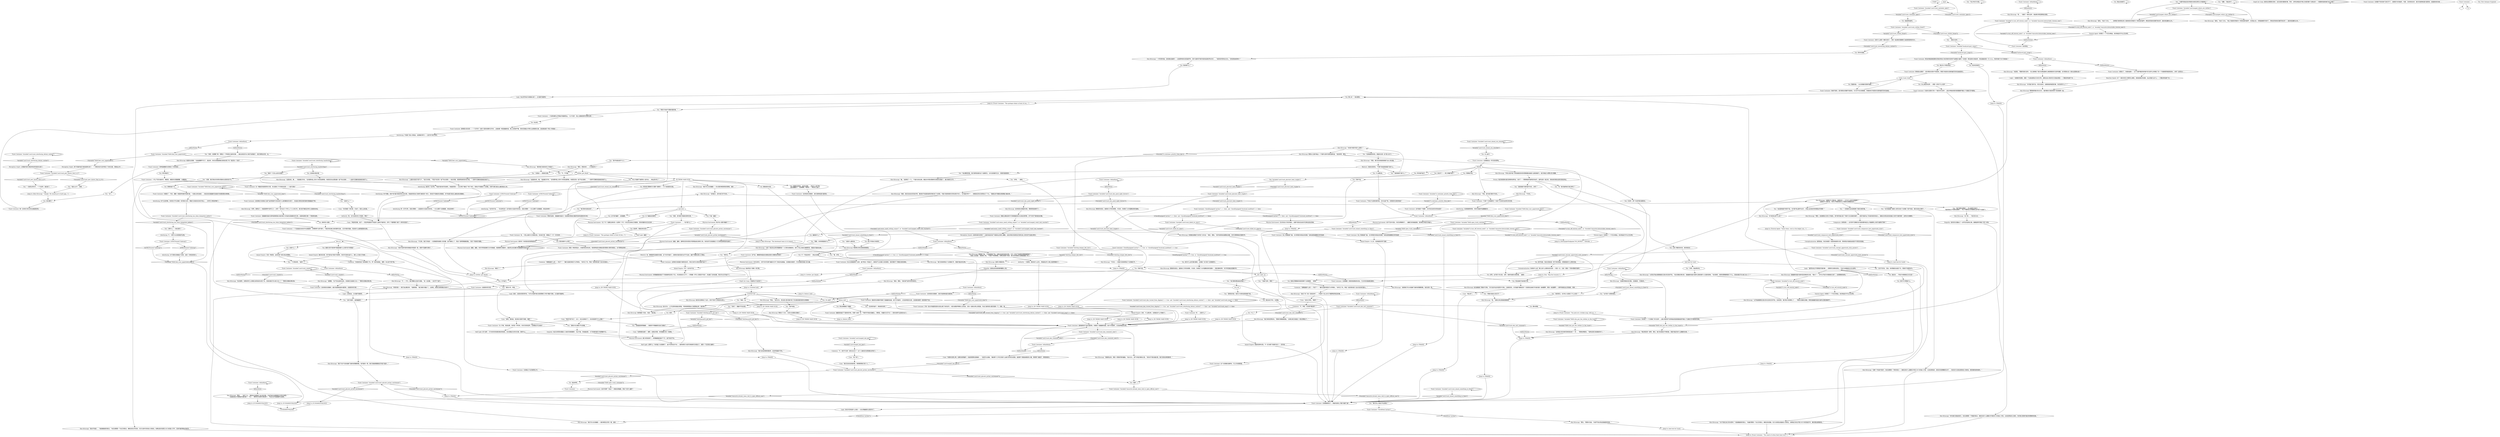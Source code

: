 # YARD / TRASH
# You can click on the trash container. This lets you see the padlock has a Whirling-in-Rags logo on it -> go to Garte -> ask for key -> open container - > get your paperwork
# ==================================================
digraph G {
	  0 [label="START"];
	  1 [label="input"];
	  2 [label="Trash Container: 垃圾箱被锁住了。滑盖的挂锁上写着“褴褛飞旋”。"];
	  3 [label="TRASH"];
	  4 [label="Trash Container: IsKimHere()"];
	  5 [label="IsKimHere()", shape=diamond];
	  6 [label="!(IsKimHere())", shape=diamond];
	  7 [label="Trash Container: "];
	  8 [label="Trash Container: 这个垃圾箱在挑衅你。它认为你很软弱。"];
	  9 [label="Cuno: “看出来了。”"];
	  10 [label="Kim Kitsuragi: 他望向垃圾箱：“这条裤腰带不见了。就这样。你在垃圾箱里看见其他东西了吗？我还有一个袋子……”"];
	  11 [label="Cuno: “坤诺听到咯，条子——而且坤诺根本不知道什么破布不破布的，好吗？不要再像个婊子一样叽叽歪歪了。”"];
	  12 [label="Jump to: [Tutorial Agent: \"Some items, such as the ledger you...\"]"];
	  13 [label="You: “吾之所言乃天意。”"];
	  14 [label="Kim Kitsuragi: “*汝*可查过自己的东西吗？”他指着破损的笔记。“你最好整理一下自己的笔记，确保没有遗漏。官方记录里会涵盖线人的姓名。如果他们的名字落入RCM的死敌手中，屠杀便会紧随其后。”"];
	  15 [label="Kim Kitsuragi: “好吧，我明白了。你就是那种*纯爷们儿*，对吧？”他为这几个字打上了小小的引号，表示他不确定这爷们儿到底有多纯。"];
	  16 [label="Jump to: [IN THERE MAIN HUB]"];
	  17 [label="Kim Kitsuragi: 他费力地看向你。"];
	  18 [label="Trash Container: *只是*个垃圾箱而已？天底下可没有仅此而已的东西。"];
	  19 [label="rvd_rvd"];
	  20 [label="Kim Kitsuragi: “没有能力。因为他们并不存在。”"];
	  21 [label="Physical Instrument: 刚才有人提到*撬棍*了？！"];
	  22 [label="Physical Instrument: 撬棍，撬棍，你的手掌渴望着它冰冷的触感。渴望着再次握紧它，就如同之前无数次的接触那样亲密无间……"];
	  23 [label="lets_open_up"];
	  24 [label="Trash Container: 当你爬进垃圾箱时，腐烂的食物味道扑面而来。这就是你的归宿……"];
	  25 [label="Kim Kitsuragi: 湿漉漉的纸盒与破布回应着他的注视。“哦对了——你可以开始为本案做些记录了。这是警察的职责。”"];
	  26 [label="You: 我可不打算做什么。"];
	  27 [label="Logic: 正是如此。正式展开调查吧。"];
	  28 [label="Jump to: [NewspaperEndgame(\"NO_MONEY\", \"DISGRA ...]"];
	  29 [label="Jump to: [IN THERE MAIN HUB]"];
	  30 [label="Jump to: [Trash Container: \"You pick out a broken mug, with an...\"]"];
	  31 [label="Trash Container: 令人不爽。有损自尊。你听到一声铃响，并非沉闷的回声。垃圾箱似乎已经满了……"];
	  32 [label="You: 沉默不语。"];
	  33 [label="Trash Container: 这把锁已经屈服于娴熟的技艺。现在已经可以轻松地掀开盖子了……"];
	  34 [label="Trash Container: 那边的难道是配置有厄勒克特拉f2真空管的科登电气前置放大器吗？还真是！那玩意的价格高昂，轻松就能卖到一万二以上。除非你是个Hi-Fi发烧友？"];
	  35 [label="Trash Container: IsKimHere()"];
	  36 [label="IsKimHere()", shape=diamond];
	  37 [label="!(IsKimHere())", shape=diamond];
	  38 [label="Jump to: [IN THERE MAIN HUB]"];
	  39 [label="Trash Container: 一片蓝色塑料从苹果皮中脱颖而出。十分*闪亮*，看上去像是某样东西的边角……"];
	  40 [label="Cunoesse: “他瞎逼逼什么呢——*孩子*？！”栅栏后面的熊孩子大声喊叫。”你听见了吗，坤诺？他觉得你是个没长毛的鸡巴婴儿。”"];
	  41 [label="Trash Container: 湿漉漉的纸盒与某种食物残渣以毫无吸引力的姿态迎接着你的归来。这股味道昭示着一个错误的选择。"];
	  42 [label="Rhetoric: 哇，事情居然没按剧本发展，这下你可吃瘪了。如果你的遣词造句水平不达标，最好不要尝试和人打嘴仗。"];
	  43 [label="You: “是的，我*感觉*里面有某种东西。”"];
	  44 [label="You: 牛逼！撬棍！"];
	  45 [label="You: 撬棍是什么？"];
	  46 [label="Physical Instrument: 动手*仍未*成功。你还没掌握窍门……撬棍已经准备就绪，但你缺乏驾驭它的能力。"];
	  47 [label="Trash Container: IsKimHere()"];
	  48 [label="IsKimHere()", shape=diamond];
	  49 [label="!(IsKimHere())", shape=diamond];
	  50 [label="You: 我该做什么？"];
	  51 [label="Trash Container: Variable[\"yard.trash_interfacing_deluxe_content\"]"];
	  52 [label="Variable[\"yard.trash_interfacing_deluxe_content\"]", shape=diamond];
	  53 [label="!(Variable[\"yard.trash_interfacing_deluxe_content\"])", shape=diamond];
	  54 [label="Trash Container: Variable[\"yard.trash_kim_turned_from_digging\"] == true  and  Variable[\"yard.trash_interfacing_deluxe_content\"]  == false  and  Variable[\"yard.trash_mug\"] == false"];
	  55 [label="Variable[\"yard.trash_kim_turned_from_digging\"] == true  and  Variable[\"yard.trash_interfacing_deluxe_content\"]  == false  and  Variable[\"yard.trash_mug\"] == false", shape=diamond];
	  56 [label="!(Variable[\"yard.trash_kim_turned_from_digging\"] == true  and  Variable[\"yard.trash_interfacing_deluxe_content\"]  == false  and  Variable[\"yard.trash_mug\"] == false)", shape=diamond];
	  57 [label="Trash Container: IsKimHere()"];
	  58 [label="IsKimHere()", shape=diamond];
	  59 [label="!(IsKimHere())", shape=diamond];
	  60 [label="Kim Kitsuragi: “奇怪的是——我们没必要这样。”他微笑着，“我们拿到*钥匙*了，记得吧。经理已经把钥匙交给你了。”"];
	  61 [label="Trash Container: 食物腐败的气息扑面而来。你看到了湿漉漉的纸盒，脏兮兮的破布，以及各种厨余垃圾。"];
	  62 [label="IN THERE MAIN HUB"];
	  63 [label="You: “那孩子说他不清楚衣服的事。”"];
	  64 [label="Trash Container: 面前的垃圾箱中堆满了湿漉漉的纸盒，脏兮兮的破布，以及各种厨余垃圾，这些散发着同一股恶臭的气息。"];
	  65 [label="You: 不！不是这样的！（爬出垃圾箱。）"];
	  66 [label="Jump to: [TRASH]"];
	  67 [label="Jump to: [TRASH]"];
	  68 [label="Logic: 是的，这是你的职责所在。为手头的案件做记录是警察工作的*基础*流程。正式展开调查吧。"];
	  69 [label="You: “那我们就该立刻打开！”"];
	  70 [label="Logic: 他也许还知道什么消息——这比用撬棍的主意好多了。"];
	  71 [label="Trash Container: Variable[\"yard.trash_inland_something_in_there\"]"];
	  72 [label="Variable[\"yard.trash_inland_something_in_there\"]", shape=diamond];
	  73 [label="!(Variable[\"yard.trash_inland_something_in_there\"])", shape=diamond];
	  74 [label="Empathy: 他正在享受你遭遇小小挫折的难堪模样，乐此不疲。你恼羞成怒，大汗淋漓的面孔令他陶醉不已。"];
	  75 [label="Cuno: “你根本没用心啊。如果你真想撬开，你就得把那玩意捅进……”他伸手比划着。“捅进那个订书钉还是什么破烂形状的东西里。就是那个里面挂着锁的小圈。再转那个破棍子，那里是弱点。”"];
	  76 [label="Kim Kitsuragi: “我们来得还算及时。”警督仔细看着里面。“这堆垃圾已经超过一周没清理过了。”"];
	  77 [label="Trash Container: Variable[\"TASK.who_put_the_clothes_in_the_trash\"]"];
	  78 [label="Variable[\"TASK.who_put_the_clothes_in_the_trash\"]", shape=diamond];
	  79 [label="!(Variable[\"TASK.who_put_the_clothes_in_the_trash\"])", shape=diamond];
	  80 [label="You: 是古董吗？"];
	  81 [label="Kim Kitsuragi: “很好。我们应该去问问加尔特，看他知不知道是谁把衣物扔进了垃圾里。可能只是旅馆里负责清洁院子的人，也可能是*那个*……他朝身后的红发男孩点了下头。“我建议你不要尝试和那股力量对峙。”"];
	  82 [label="Jump to: [Trash Container: \"The smell of rotten food rises to g...\"]"];
	  83 [label="end hub for trash"];
	  84 [label="Trash Container: 当你爬进垃圾箱时，腐烂的食物味道扑面而来。"];
	  85 [label="You: “我特别失望。我还以为真有遥视者部门呢。”"];
	  86 [label="You: “哦，好吧。”"];
	  87 [label="You: “似乎是个合理的推测。”"];
	  88 [label="Inland Empire: 里面有某种东西。不一定与眼下的案件有关——但毕竟……"];
	  89 [label="Trash Container: Variable[\"TASK.open_trash_container\"]"];
	  90 [label="Variable[\"TASK.open_trash_container\"]", shape=diamond];
	  91 [label="!(Variable[\"TASK.open_trash_container\"])", shape=diamond];
	  92 [label="You: “但我就是想用撬棍……我感觉不用撬棍的话自己就输了。”"];
	  93 [label="You: “操你大爷，坤诺。”"];
	  94 [label="Jump to: [IN THERE MAIN HUB]"];
	  95 [label="Kim Kitsuragi: 警督点了点头，又回头去调查垃圾箱了。"];
	  96 [label="Kim Kitsuragi: “我也不知道……”他指着破损的笔记。“你应该整理一下自己的笔记。确保没有文件丢失。官方记录中含有线人的姓名。如果这些内容落入RCM的敌人手中，还真可能导致血流成河。”"];
	  97 [label="Cunoesse: “他瞎逼逼什么呢——*孩子*？！”栅栏后面的熊孩子大声喊叫。”你听见了吗，坤诺？他觉得你是个没长毛的婴儿。”"];
	  98 [label="Trash Container: Variable[\"yard.trash_cometh\"]"];
	  99 [label="Variable[\"yard.trash_cometh\"]", shape=diamond];
	  100 [label="!(Variable[\"yard.trash_cometh\"])", shape=diamond];
	  101 [label="Jump to: [IN THERE MAIN HUB]"];
	  102 [label="Trash Container: ……*这*是什么？"];
	  103 [label="Kim Kitsuragi: “你说的*感觉*是什么意思？”"];
	  104 [label="Kim Kitsuragi: “所有分局中每个具有超感官知觉的警探都会被调入遥视者部门。他们的能力对警队至关重要。”"];
	  105 [label="You: “我们怎么才能打开这把锁？”"];
	  106 [label="Trash Container: Variable[\"TASK.find_your_paperwork_done\"]"];
	  107 [label="Variable[\"TASK.find_your_paperwork_done\"]", shape=diamond];
	  108 [label="!(Variable[\"TASK.find_your_paperwork_done\"])", shape=diamond];
	  109 [label="You: 继续深入挖掘……"];
	  110 [label="Kim Kitsuragi: “警官，”警督补充道，“你得严肃对待这些敏感的信息。”"];
	  111 [label="Kim Kitsuragi: “我们可以试试撬棍——你从我的車里拿到的那根。或者……”"];
	  112 [label="You: 挑起那些破布。"];
	  113 [label="Trash Container: 垃圾箱立于这场春雪之中。"];
	  114 [label="You: “该死，这提醒了我：得暗示一下坤诺有关破布的事……被这该死的FALN裤子给耽搁了。我们得再去问问，金。”"];
	  115 [label="Trash Container: Variable[\"yard.trash_interfacing_handwriting\"]"];
	  116 [label="Variable[\"yard.trash_interfacing_handwriting\"]", shape=diamond];
	  117 [label="!(Variable[\"yard.trash_interfacing_handwriting\"])", shape=diamond];
	  118 [label="You: 拽出这条裤子。"];
	  119 [label="Trash Container: 随着沾满粘液的牛仔裤裤腿逐渐与垃圾划清界限，空气中的尸臭味愈加浓重。"];
	  120 [label="Kim Kitsuragi: 他的目光聚焦在了远方。却并不是什么特别的东西上。"];
	  121 [label="You: “明早见。”"];
	  122 [label="You: 又到了睡觉的时间。真的爬进去……"];
	  123 [label="Kim Kitsuragi: “不能，因为他们根本不存在。”"];
	  124 [label="You: 我为什么会盯着你看呢，垃圾箱？你只是个垃圾箱而已。"];
	  125 [label="Physical Instrument: 你把撬棍插进盖子下的裂缝然后用力下压。并没有耗多大力气——伴随着一声令人欣慰的*咔哒*，你战胜了这块金属。现在可以打开盖子了。"];
	  126 [label="Trash Container: Variable[\"yard.trash_inland_you_shouldnt\"]"];
	  127 [label="Variable[\"yard.trash_inland_you_shouldnt\"]", shape=diamond];
	  128 [label="!(Variable[\"yard.trash_inland_you_shouldnt\"])", shape=diamond];
	  129 [label="You: 合上盖子。"];
	  130 [label="Trash Container: IsTHCPresent(\"hobocop\")"];
	  131 [label="IsTHCPresent(\"hobocop\")", shape=diamond];
	  132 [label="!(IsTHCPresent(\"hobocop\"))", shape=diamond];
	  133 [label="dive_in"];
	  134 [label="You: 箭扣炮是什么东西？"];
	  135 [label="You: 哪儿有？！我没看到。"];
	  136 [label="You: （拿起马克杯。）"];
	  137 [label="Trash Container: 在一堆破旧的厨房用毛巾里，你注意到了不寻常的东西——一条牛仔裤？"];
	  138 [label="You: 将衬衫装袋。"];
	  139 [label="Perception (Sight): 剩下的破布就只是些厨房垃圾了，一个黄色的旧马克杯吸引了你的注意。但除此之外……"];
	  140 [label="Kim Kitsuragi: “警官，那是你的……工作报告吗？”"];
	  141 [label="Kim Kitsuragi: “这是你的，瞧……”他指着文件夹。“这块塑料板上有RCM的街道网络。你甚至还在这里贴着一张尸检记录表……”一张惨不忍睹的纸条粘在板子上。"];
	  142 [label="Interfacing: 真的吗？也许吧。*可能*是你亲手扔掉的。你能感觉到——自己把它*塞进了*某个地方。但绝对不是塞进了垃圾箱。你想不通它是怎么被扔到这儿的。"];
	  143 [label="Kim Kitsuragi: “如果你不介意的话，我想问问——它为什么会在垃圾箱里？”\n“如果你不介意的话，你的工作报告是怎么沦落到垃圾箱里去的？”"];
	  144 [label="You: “我不知道。”"];
	  145 [label="Authority: 一切顺利。要说有什么变化，那就是这件小事让他更尊重你了。"];
	  146 [label="Kim Kitsuragi: 警督从口袋中掏出一个写着*证物*的黑色塑料袋。“放进来吧，警官。”"];
	  147 [label="You: “直觉而已。也许有人往里扔了什么东西？”"];
	  148 [label="You: “他们拥有哪些超自然能力？”"];
	  149 [label="You: “没有*或者*。就用撬棍吧！”"];
	  150 [label="Jump to: [FUNDAMENTALEXIT]"];
	  151 [label="Jump to: [FUNDAMENTALEXIT]"];
	  152 [label="Physical Instrument: 去找*经理*？别扯了！直接去拿撬棍，把这个宝贝儿撬开！"];
	  153 [label="Trash Container: 锁上写着褴褛飞旋。也许那里的老板会有钥匙？谁知道里面藏着怎样的秘密……"];
	  154 [label="Physical Instrument: 暴力时刻结束了。你把撬棍插进盖子下方，盖子纹丝不动。"];
	  155 [label="Jump to: [failure_hub]"];
	  156 [label="Trash Container: Variable[\"yard.hanged_one_gun\"]"];
	  157 [label="Variable[\"yard.hanged_one_gun\"]", shape=diamond];
	  158 [label="!(Variable[\"yard.hanged_one_gun\"])", shape=diamond];
	  159 [label="Cunoesse: “你他妈的成了他的跟班了吗，坤？别听他胡扯，猪猡，你之前干得不错。”"];
	  160 [label="You: 打开盖子。"];
	  161 [label="clothes_got_finale"];
	  162 [label="You: “我不知道这是*什么*。”"];
	  163 [label="You: “*初期*是指这些衣物是在他死后两天之内脱掉的？”"];
	  164 [label="Jump to: [You: \"Bag the trousers.\"]"];
	  165 [label="You: 我真正需要做的是回到那个垃圾箱里。（拒绝）"];
	  166 [label="Trash Container: 明智的选择。湿漉漉的纸盒与一些食物的残渣正搔首弄姿地迎接你的归来。"];
	  167 [label="Kim Kitsuragi: “明白。”他点点头，把注意力再次集中到了仍在散发着恶臭的垃圾箱里。"];
	  168 [label="You: “抱歉，只能这样了。”"];
	  169 [label="Kim Kitsuragi: 他点点头，心不在焉地准备去拿烟。可是他刚把烟从口袋里掏出来，就后悔了。"];
	  170 [label="Trash Container: IsKimHere()"];
	  171 [label="IsKimHere()", shape=diamond];
	  172 [label="!(IsKimHere())", shape=diamond];
	  173 [label="Kim Kitsuragi: 警督微笑着对你点点头，就好像你只是突然停下来系鞋带一般。"];
	  174 [label="Trash Container: Variable[\"tc.turn_off_tutorial_node\"]  or  Variable[\"character.interactable_tutorial_seen\"]"];
	  175 [label="Variable[\"tc.turn_off_tutorial_node\"]  or  Variable[\"character.interactable_tutorial_seen\"]", shape=diamond];
	  176 [label="!(Variable[\"tc.turn_off_tutorial_node\"]  or  Variable[\"character.interactable_tutorial_seen\"])", shape=diamond];
	  177 [label="You: 我应该打开你，垃圾箱。"];
	  178 [label="Kim Kitsuragi: “不存在——但我们还是得把这个垃圾箱打开。”"];
	  179 [label="Trash Container: 尸体位于这里的顺风侧。也许比起尸臭，你更喜欢垃圾的味道？"];
	  180 [label="Jump to: [Kim Kitsuragi: \"The lieutenant leans in to inspect...\"]"];
	  181 [label="prycrow"];
	  182 [label="You: 马克杯，那个马克杯我也要拿走。"];
	  183 [label="You: [离开。]"];
	  184 [label="Jump to: [TRASH]"];
	  185 [label="Trash Container: 你做不到的，因为那些东西都不是真的。它们并不在垃圾箱里。你看到的只有厨余垃圾和皱巴巴的包装纸。"];
	  186 [label="Jump to: [Trash Container: \"The garbage stinks in front of you,...\"]"];
	  187 [label="Trash Container: 别气馁，瞧瞧那串盘绕在香蕉皮里的大颗群岛珍珠吧！"];
	  188 [label="Esprit de Corps: 基苏拉吉警督在场时，这应该是你要做的事。同时，没带证物袋这件事让你感觉像个白痴似的——你要拿死者的裤子怎么办呢？"];
	  189 [label="Jump to: [IN THERE MAIN HUB]"];
	  190 [label="You: 什么？"];
	  191 [label="Jump to: [clothes_got_finale]"];
	  192 [label="Kim Kitsuragi: “从开始做案情记录对你也没有任何坏处。话说回来，我们刚才说到哪儿了……”警督注视着垃圾箱，那里湿漉漉的纸盒与破布正散发着臭气。"];
	  193 [label="Jump to: [IN THERE MAIN HUB]"];
	  194 [label="Trash Container: Variable[\"TASK.find_your_paperwork_done\"]"];
	  195 [label="Variable[\"TASK.find_your_paperwork_done\"]", shape=diamond];
	  196 [label="!(Variable[\"TASK.find_your_paperwork_done\"])", shape=diamond];
	  197 [label="Kim Kitsuragi: 当你爬进垃圾箱的时候，警督把视线移开了。"];
	  198 [label="Kim Kitsuragi: 黑暗将你吞没，腐臭味几乎将你熏晕。片刻间，你闻到了从外面飘进来的烟味——随后烟味消失，你只听到离去的脚步声。"];
	  199 [label="Trash Container: Variable[\"tc.container_priority_from_kim\"]"];
	  200 [label="Variable[\"tc.container_priority_from_kim\"]", shape=diamond];
	  201 [label="!(Variable[\"tc.container_priority_from_kim\"])", shape=diamond];
	  202 [label="You: “当我什么都没说。”"];
	  203 [label="Trash Container: Variable[\"yard.trash_failed_wc_once\"]"];
	  204 [label="Variable[\"yard.trash_failed_wc_once\"]", shape=diamond];
	  205 [label="!(Variable[\"yard.trash_failed_wc_once\"])", shape=diamond];
	  206 [label="Trash Container: Variable[\"character.already_been_told_to_open_official_case\"]"];
	  207 [label="Variable[\"character.already_been_told_to_open_official_case\"]", shape=diamond];
	  208 [label="!(Variable[\"character.already_been_told_to_open_official_case\"])", shape=diamond];
	  209 [label="Kim Kitsuragi: “有意思。”警督盯着马克杯。“这让我想起了我们在黄鼠狼的公寓里看到的马克杯收藏。也许那家伙也一直在这里倒垃圾？”"];
	  210 [label="Reaction Speed: 对了！就在你闯入的那间公寓里。真是条微妙的线索。这必定能引出什么——只要这样追查下去……"];
	  211 [label="You: 踢垃圾箱。"];
	  212 [label="Kim Kitsuragi: “金属的质量没有问题。在我看来，它很结实。”"];
	  213 [label="You: 放弃。"];
	  214 [label="Kim Kitsuragi: “这样就从待办事项清单里划掉了一项……”警督如释重负。“我想这里已经调查完毕了。”"];
	  215 [label="Interfacing: 耶！打开它吧，流浪汉警察——这就是你大显身手的时机。一头扎进那个垃圾箱里，多找点料吧！"];
	  216 [label="You: 多么残忍的玩笑……那里一定有*什么东西*……"];
	  217 [label="You: 我就知道。（从垃圾箱的深渊中抽身。）"];
	  218 [label="You: 拉出来。"];
	  219 [label="You: “不。不可能。”"];
	  220 [label="Interfacing: 你不清楚。但你*有可能*曾经持有过这东西。你能感觉到自己曾把它塞到某个地方。但肯定不是塞进垃圾箱里。你不知道它是怎么被扔进垃圾箱的。"];
	  221 [label="Kim Kitsuragi: “好在我们还能找到它。你应该整理一下残留的笔记，确保没有什么重要文件落到RCM的敌人手里。比如犯罪组织之类的。你的笔记里很可能含有警察的机密。”"];
	  222 [label="Kim Kitsuragi: “是的。”他点了点头。“我认为脱掉衣物是为了拿到他穿的盔甲，在得逞之后，衣物就被随手丢弃了。那些拾荒者肯定要尽快动手——就在死后数天之内。”"];
	  223 [label="Jump to: [end hub for trash]"];
	  224 [label="You: “这可不好说，兄弟。你好像是在给我下令。而我可不接受命令。”"];
	  225 [label="Trash Container: 这些果皮与肉类加工副产品的残渣中已经没有什么值得翻找的东西了。在纸盒与那些发臭的破布里碰碰运气吧。"];
	  226 [label="Jump to: [IN THERE MAIN HUB]"];
	  227 [label="Trash Container: 这就是你的归宿……"];
	  228 [label="Inland Empire: 小心点。这些秘密非常*沉痛*。"];
	  229 [label="You: 绝口不提自己的直觉。"];
	  230 [label="Kim Kitsuragi: 警督靠过来近距离观察着锁。"];
	  231 [label="Kim Kitsuragi: “警官……”他开了口。“既然你已经取回了自己的手册，不妨开始为本案做些正式的记录吧。”\n“你曾经说过不想再提手册的事了，不过……既然你已经把它拿回来了，不妨正式开始做案件记录吧。”"];
	  232 [label="Logic: 你必须开始为本案做记录了。正式展开调查吧。"];
	  233 [label="You: 习惯什么——淘垃圾吗？"];
	  234 [label="Trash Container: Variable[\"yard.trash_physint_prybar_excitement\"]"];
	  235 [label="Variable[\"yard.trash_physint_prybar_excitement\"]", shape=diamond];
	  236 [label="!(Variable[\"yard.trash_physint_prybar_excitement\"])", shape=diamond];
	  237 [label="You: 这是什么？"];
	  238 [label="Kim Kitsuragi: “也可能只是巧合。但无论如何，这都是值得留意的事。你还发现什么了？”"];
	  239 [label="Trash Container: Variable[\"yard.trash_physint_prybar_excitement\"]"];
	  240 [label="Variable[\"yard.trash_physint_prybar_excitement\"]", shape=diamond];
	  241 [label="!(Variable[\"yard.trash_physint_prybar_excitement\"])", shape=diamond];
	  242 [label="Jump to: [TRASH]"];
	  243 [label="Trash Container: 哇，一把止战者50口径箭扣炮，包在纸巾里，却露出了一半！闪闪发亮……"];
	  244 [label="Trash Container: 那是一种体积庞大，价格昂贵的来复枪。但和那堆混在香蕉皮里的整串大颗珍珠相比，也不算特别昂贵……"];
	  245 [label="You: 我决定卖掉它。"];
	  246 [label="Perception (Smell): 这是死者的衣物吗？上面的味道没有尸体散发出的那么糟糕。这些衣物在死者死后仍穿在身上的时间不会超过两天。"];
	  247 [label="You: 伸手拿袋子。"];
	  248 [label="You: “没了。”"];
	  249 [label="You: “你认为褴褛飞旋里有人或许会……牵扯其中吗？”"];
	  250 [label="Interfacing: 不是某个路人的笔迹。这密集的草书——正是*你*亲手写的。"];
	  251 [label="Trash Container: Variable[\"TASK.find_your_paperwork\"]"];
	  252 [label="Variable[\"TASK.find_your_paperwork\"]", shape=diamond];
	  253 [label="!(Variable[\"TASK.find_your_paperwork\"])", shape=diamond];
	  254 [label="You: “这是什么？”"];
	  255 [label="Kim Kitsuragi: “你*胡言乱语*什么呢？”"];
	  256 [label="Kim Kitsuragi: “是的。”他点了点头。“……如果我们继续假设有人脱掉他的衣物是为了拿到他的盔甲。那些拾荒者肯定要尽快动手，就在死后数天之内。”"];
	  257 [label="Trash Container: Variable[\"yard.hanged_where_are_clothes\"]"];
	  258 [label="Variable[\"yard.hanged_where_are_clothes\"]", shape=diamond];
	  259 [label="!(Variable[\"yard.hanged_where_are_clothes\"])", shape=diamond];
	  260 [label="Composure: 说得容易——这坨惨不忍睹的复印纸和塑料板怎么可能跟得上你的*迪斯科节奏*？"];
	  261 [label="You: 好吧，似乎是个好主意。当然，我得先搞定垃圾的事。（接受）"];
	  262 [label="You: “好吧，我会照办的。”"];
	  263 [label="Jump to: [IN THERE MAIN HUB]"];
	  264 [label="Trash Container: Variable[\"tc.turn_off_tutorial_node\"]"];
	  265 [label="Variable[\"tc.turn_off_tutorial_node\"]", shape=diamond];
	  266 [label="!(Variable[\"tc.turn_off_tutorial_node\"])", shape=diamond];
	  267 [label="Jump to: [TRASH]"];
	  268 [label="Kim Kitsuragi: “哦。”他停顿了一下。“*可能*会有证物。暴徒也许把处理掉的东西扔在里面了。我们得把它打开。”"];
	  269 [label="Kim Kitsuragi: “垃圾？旅店扔出来的残羹剩饭？人们把垃圾箱锁住，是为了防止流浪汉蜂拥而至。里面也可能有证物。”"];
	  270 [label="Trash Container: Variable[\"yard.trash_interfacing_has_done_dumpsters_before\"]"];
	  271 [label="Variable[\"yard.trash_interfacing_has_done_dumpsters_before\"]", shape=diamond];
	  272 [label="!(Variable[\"yard.trash_interfacing_has_done_dumpsters_before\"])", shape=diamond];
	  273 [label="Interfacing: 你干过这种事。你的肘关节记录着一系列相关动作，整套方法铭刻在你的手指上……你早已习惯这种事了。"];
	  274 [label="Trash Container: CheckItem(\"prybar\")"];
	  275 [label="CheckItem(\"prybar\")", shape=diamond];
	  276 [label="!(CheckItem(\"prybar\"))", shape=diamond];
	  277 [label="Trash Container: IsKimHere()"];
	  278 [label="IsKimHere()", shape=diamond];
	  279 [label="!(IsKimHere())", shape=diamond];
	  280 [label="You: “下次再说吧。”[离开。]"];
	  281 [label="Trash Container: IsTHCPresent(\"hobocop\")"];
	  282 [label="IsTHCPresent(\"hobocop\")", shape=diamond];
	  283 [label="!(IsTHCPresent(\"hobocop\"))", shape=diamond];
	  284 [label="Trash Container: 只有一些冰冷粘腻的厨余垃圾沾满了你的双手。大部分都是苹果和土豆的皮，还有一些难以辨认的残渣，外加几根鸡骨头偶尔客串一下。但是，嘿……"];
	  285 [label="You: 我对Hi-Fi特别发烧！"];
	  286 [label="Trash Container: 引起你注意的只有一个破烂的马克杯，上面以种族歧视的调调画着*黄皮人*在番红花中嬉戏。"];
	  287 [label="You: “就这么多了，我想。”"];
	  288 [label="Trash Container: 某种更大的东西——一个文件夹！这是个蓝色的塑料文件夹，上面挂着一堆湿漉漉的纸。看上去受损严重，但你还是能从中辨认出表格和记录。这些源自某个*男人*的笔迹……"];
	  289 [label="You: “一定是因为这玩意阻碍了我的办案风格。”"];
	  290 [label="Trash Container: Variable[\"yard.trash_concept_apperwork_style_answer\"]"];
	  291 [label="Variable[\"yard.trash_concept_apperwork_style_answer\"]", shape=diamond];
	  292 [label="!(Variable[\"yard.trash_concept_apperwork_style_answer\"])", shape=diamond];
	  293 [label="Empathy: 他的目光流露出了一丝罕见的哀悼之情。接着就伸手拿起了那个东西。"];
	  294 [label="Trash Container: 你从垃圾箱里爬了出来，盖子哐当一声盖住了。新鲜空气立刻袭入你的肺里，但却清除不了那股垃圾的臭味。"];
	  295 [label="Jump to: [TRASH]"];
	  296 [label="Drama: 他还真是擅长面无表情地讲笑话。记好了——警督精通冷面笑匠的技艺。虽然总是一脸正经，但他说的某些话其实是玩笑话。"];
	  297 [label="Jump to: [TRASH]"];
	  298 [label="You: “遥视者部门根本就不存在，对吧？”"];
	  299 [label="Physical Instrument: *忘了*它？就像忘掉你的一生那样？不行！你无法忘掉自己的躯体，而你的躯体也无法忘掉……"];
	  300 [label="Half Light: 撬棍！"];
	  301 [label="Trash Container: 垃圾箱*不知何故*已经打开了。这都是为你准备的，哈里。当你爬进去时，腐烂的食物味道扑面而来。这就是你的归宿……"];
	  302 [label="Interfacing: 不，习惯于从垃圾里搜寻证物。"];
	  303 [label="Trash Container: CheckEquipped(\"prybar\") == true  or  CheckEquipped(\"kvalsund_multitool\") == true"];
	  304 [label="CheckEquipped(\"prybar\") == true  or  CheckEquipped(\"kvalsund_multitool\") == true", shape=diamond];
	  305 [label="!(CheckEquipped(\"prybar\") == true  or  CheckEquipped(\"kvalsund_multitool\") == true)", shape=diamond];
	  306 [label="Trash Container: Variable[\"yard.trash_physinst_bent_staples\"]"];
	  307 [label="Variable[\"yard.trash_physinst_bent_staples\"]", shape=diamond];
	  308 [label="!(Variable[\"yard.trash_physinst_bent_staples\"])", shape=diamond];
	  309 [label="You: “没戏了，我撬不开这玩意。”"];
	  310 [label="Inland Empire: 不行！也许你不该……"];
	  311 [label="You: 翻找厨余垃圾。"];
	  312 [label="Trash Container: IsKimHere()"];
	  313 [label="IsKimHere()", shape=diamond];
	  314 [label="!(IsKimHere())", shape=diamond];
	  315 [label="Kim Kitsuragi: “稍后再回来一趟吧，警官。我们的调查还不够彻底。里面可能还有什么重要的东西。”"];
	  316 [label="Trash Container: 那真是太遗憾了，因为那些东西并不是真的。那里只有厨余垃圾和皱巴巴的包装纸而已。"];
	  317 [label="trash_trash_trash"];
	  318 [label="Trash Container: 唯一古老的只有它的社会敏感性吧。"];
	  319 [label="Trash Container: IsKimHere()"];
	  320 [label="IsKimHere()", shape=diamond];
	  321 [label="!(IsKimHere())", shape=diamond];
	  322 [label="Jump to: [IN THERE MAIN HUB]"];
	  323 [label="Kim Kitsuragi: “一件军用外套。没有商标或编号——这是那种穿在轻型盔甲外，便于在都市环境中保持低调的罗纹衬衫……”他若有所思地点点头。“还有其他发现吗？”"];
	  324 [label="Kim Kitsuragi: “这就是你的，瞧。”他指着文件夹。“这块塑料板上有RCM的街道网络。你甚至还有一张尸检记录表……”一张惨不忍睹的纸条粘在板子上。"];
	  325 [label="You: *我的*？它怎么会在垃圾里？"];
	  326 [label="Kim Kitsuragi: “从现在开始对案情做些记录对你没有坏处。”他注视着这堆垃圾，湿漉漉的纸盒与破布正散发着令人反感的臭味。“告诉我吧，你那双慧眼都看到了什么。还是说我们可以收工走人了？”"];
	  327 [label="Trash Container: Variable[\"whirling.sleeper_felt_itch\"]"];
	  328 [label="Variable[\"whirling.sleeper_felt_itch\"]", shape=diamond];
	  329 [label="!(Variable[\"whirling.sleeper_felt_itch\"])", shape=diamond];
	  330 [label="You: “晚安，金。”"];
	  331 [label="Trash Container: Variable[\"yard.trash_kim_good_night_forever\"]"];
	  332 [label="Variable[\"yard.trash_kim_good_night_forever\"]", shape=diamond];
	  333 [label="!(Variable[\"yard.trash_kim_good_night_forever\"])", shape=diamond];
	  334 [label="Untitled hub"];
	  335 [label="You: “哇！我们能把他们请过来吗？”"];
	  336 [label="Kim Kitsuragi: “唔。”他靠过来近距离观察着锁。"];
	  337 [label="Kim Kitsuragi: “或者我们可以向褴褛飞旋的经理要钥匙。他应该有一把。”"];
	  338 [label="Trash Container: Variable[\"yard.trash_kim_exit_comment\"]"];
	  339 [label="Variable[\"yard.trash_kim_exit_comment\"]", shape=diamond];
	  340 [label="!(Variable[\"yard.trash_kim_exit_comment\"])", shape=diamond];
	  341 [label="FUNDAMENTALEXIT"];
	  342 [label="Interfacing: 对于深挖垃圾桶这门本事，这是一次绝佳的练习。"];
	  343 [label="Inland Empire: 只是一种感觉。由你的某个部分发出的警告。"];
	  344 [label="Physical Instrument: 无论你自以为有多强壮，这都不是你应该赤手空拳去尝试的事。"];
	  345 [label="You: 该动手了——用工具撬开盖子！"];
	  346 [label="You: Variable[\"yard.trash_physinst_bent_staples\"]"];
	  347 [label="Variable[\"yard.trash_physinst_bent_staples\"]", shape=diamond];
	  348 [label="!(Variable[\"yard.trash_physinst_bent_staples\"])", shape=diamond];
	  349 [label="failure_hub"];
	  350 [label="Cuno: “我们应该去找他的枪，再用那把枪打死个人。”"];
	  351 [label="Trash Container: 这还用说。"];
	  352 [label="You: 将这条裤子装进袋子里。"];
	  353 [label="Kim Kitsuragi: “消息*来源*提供的情报非常值得一查，我等不及要听详情了。”"];
	  354 [label="You: 再次掀开盖子。"];
	  355 [label="You: “这玩意有股不祥的气息。也许我*有必要*失去它，才能让血流成河的惨剧拉开序幕？”"];
	  356 [label="Kim Kitsuragi: “无聊？不如说*危险*。你应该整理一下那份笔记——确保没有什么重要文件落入RCM的敌人手里：比如犯罪组织，甚至还有更糟糕的对手……有些官方记录会提到线人的姓名，甚至是卧底的探员。”"];
	  357 [label="You: 沉默不语。"];
	  358 [label="Jump to: [IN THERE MAIN HUB]"];
	  359 [label="You: [关上盖子。]"];
	  360 [label="Tutorial Agent: 你得到了一个可互动物品。前往物品栏中与之互动吧。"];
	  361 [label="Kim Kitsuragi: “我们还是得把这个垃圾箱打开。里面可能会有证物。”"];
	  362 [label="You: “遥视者部门是什么？”"];
	  363 [label="Jump to: [TRASH]"];
	  364 [label="Physical Instrument: 撬棍，撬棒，诸神钦定的利用杠杆原理造成位移的工具。你的双手已经紧握过十万次那油漆斑驳的金属了。"];
	  365 [label="You: 就寝时间到啦。钻进垃圾箱……然后关上盖子吧。\n是时候睡觉了，流浪警探。爬进去……然后合上盖子。"];
	  366 [label="Logic: “虽然你说过不想再提手册的事……但既然已经物归原主，不妨为本案做些正式记录吧。”"];
	  367 [label="Physical Instrument: 你天生神力，仅凭*赤手空拳*就强行打开了锁住的金属盖。垃圾箱向你敞开。它无法抵抗你超人的力量。"];
	  368 [label="Trash Container: "];
	  369 [label="", shape=diamond];
	  370 [label="!()", shape=diamond];
	  371 [label="Trash Container: 你猜对了。你是知道的——这个充满*殖民地风格*的马克杯让你想起了另一个有着相同情调的家伙，对吧？总而言之……"];
	  372 [label="Cuno: “坤诺不得不说了，伙计，你也忒掉链子了。你本来是想干什么来着？”"];
	  373 [label="Kim Kitsuragi: “我看得出来。那是一把很好用的撬棍。”他点点头，语气中毫无嘲讽之意。“但你并不擅长撬东西。我们还是去拿钥匙吧。”"];
	  374 [label="You: “我刚才在试着打开垃圾箱。”"];
	  375 [label="You: 查看纸盒下方。"];
	  376 [label="Jump to: [TRASH]"];
	  377 [label="Trash Container: Variable[\"yard.sense_smell_rotting_corpse\"]  or  Variable[\"yard.hanged_vomit_hub_reached\"]"];
	  378 [label="Variable[\"yard.sense_smell_rotting_corpse\"]  or  Variable[\"yard.hanged_vomit_hub_reached\"]", shape=diamond];
	  379 [label="!(Variable[\"yard.sense_smell_rotting_corpse\"]  or  Variable[\"yard.hanged_vomit_hub_reached\"])", shape=diamond];
	  380 [label="You: 这真是合情合理。"];
	  381 [label="You: “我不想再当警察了，所以就把它扔掉了。”\n“我觉得自己不想再当警察了，所以干脆把自己的警察生涯冲进下水道好了。”"];
	  382 [label="You: “也许是褴褛飞旋的人把它扔进了垃圾箱？我不知道，我实在是太无聊了。”"];
	  383 [label="Cunoesse: “不，坤诺，应该是*黄皮佬*！”"];
	  384 [label="Conceptualization: 你胡说什么呢？哪儿有什么想抓你的东西——现实一点，兄弟！更新一下那本警察手册吧！"];
	  385 [label="Kim Kitsuragi: “看来我们找到你的工作报告了。”"];
	  386 [label="Trash Container: Variable[\"yard.trash_composure_how_paperwork_style\"]"];
	  387 [label="Variable[\"yard.trash_composure_how_paperwork_style\"]", shape=diamond];
	  388 [label="!(Variable[\"yard.trash_composure_how_paperwork_style\"])", shape=diamond];
	  389 [label="Kim Kitsuragi: “告诉我吧，你那纯爷们儿的眼光发现别的东西了吗，还是说我们可以收工走人了？”警督注视着这堆垃圾。"];
	  390 [label="Kim Kitsuragi: 他把烟放了回去，说道：“我也是。”"];
	  391 [label="Kim Kitsuragi: “晚安，警探，”他的语气前所未有地亲切。"];
	  392 [label="Trash Container: 垃圾箱像一具棺材般邀请你进去。它正时刻准备着迎接你。"];
	  393 [label="Trash Container: 这毕竟是个*容器*。也许你应该优先考虑这里？"];
	  394 [label="Kim Kitsuragi: “同意。我们应该请遥视者部门派人来支援。”"];
	  395 [label="You: 什么都别说。"];
	  396 [label="Trash Container: Variable[\"yard.trash_physint_prybar_excitement\"]"];
	  397 [label="Variable[\"yard.trash_physint_prybar_excitement\"]", shape=diamond];
	  398 [label="!(Variable[\"yard.trash_physint_prybar_excitement\"])", shape=diamond];
	  399 [label="Trash Container: IsTHCPresent(\"hobocop\")"];
	  400 [label="IsTHCPresent(\"hobocop\")", shape=diamond];
	  401 [label="!(IsTHCPresent(\"hobocop\"))", shape=diamond];
	  402 [label="Trash Container: CheckEquipped(\"prybar\") == false  and  CheckEquipped(\"kvalsund_multitool\") == false"];
	  403 [label="CheckEquipped(\"prybar\") == false  and  CheckEquipped(\"kvalsund_multitool\") == false", shape=diamond];
	  404 [label="!(CheckEquipped(\"prybar\") == false  and  CheckEquipped(\"kvalsund_multitool\") == false)", shape=diamond];
	  405 [label="Cuno: “奇了怪了。”"];
	  406 [label="Trash Container: IsKimHere()"];
	  407 [label="IsKimHere()", shape=diamond];
	  408 [label="!(IsKimHere())", shape=diamond];
	  409 [label="Trash Container: 垃圾箱发出一声沉闷的锣响。"];
	  410 [label="Trash Container: IsKimHere()"];
	  411 [label="IsKimHere()", shape=diamond];
	  412 [label="!(IsKimHere())", shape=diamond];
	  413 [label="You: 我不知道，但这东西给我一种不祥的预感。好像里面有什么想抓住我。"];
	  414 [label="Trash Container: 当你爬进垃圾箱时，腐烂食物味道扑面而来。"];
	  415 [label="Jump to: [Untitled hub]"];
	  416 [label="Esprit de Corps: 早晨再也不会到来了。"];
	  417 [label="Trash Container: IsKimHere()"];
	  418 [label="IsKimHere()", shape=diamond];
	  419 [label="!(IsKimHere())", shape=diamond];
	  420 [label="Kim Kitsuragi: “我们可以试试撬棍——我的車里正好有一根。或者……”"];
	  421 [label="Jump to: [Trash Container: \"The garbage stinks in front of you,...\"]"];
	  422 [label="Trash Container: 你捡起了一个已经破了的马克杯，上面以阴阳怪气的种族歧视调调描绘着*黄皮人*在番红花中嬉戏的场景。"];
	  423 [label="Interfacing: 光是看着那把锁，你的手指就开始蠢蠢欲动……"];
	  424 [label="Trash Container: 某种黏糊糊的东西吸引了你的视线……"];
	  425 [label="Trash Container: Variable[\"backyard.gary_mugs\"]"];
	  426 [label="Variable[\"backyard.gary_mugs\"]", shape=diamond];
	  427 [label="!(Variable[\"backyard.gary_mugs\"])", shape=diamond];
	  428 [label="Half Light: 是“自满”。它为你的失败感到满足和愉悦。这垃圾箱正在幸灾乐祸，窃笑不止。"];
	  429 [label="Kim Kitsuragi: “唔……”他瞥了一眼马克杯，视线再次转回那堆垃圾里。"];
	  430 [label="Kim Kitsuragi: “看到了？”"];
	  431 [label="You: “这笔迹——是我的没错。”"];
	  432 [label="Conceptualization: 接受挑战。你应该留意一些富有格调的元素，用来把这坨废纸抬高到不可预见的高度。"];
	  433 [label="Trash Container: IsKimHere()"];
	  434 [label="IsKimHere()", shape=diamond];
	  435 [label="!(IsKimHere())", shape=diamond];
	  436 [label="Kim Kitsuragi: 他如同这个夜晚一样沉默。"];
	  437 [label="Kim Kitsuragi: 黑暗将你吞没，腐臭味几乎将你熏晕。片刻间，你闻到了从外面飘进来的烟味。"];
	  438 [label="Trash Container: Variable[\"tc.turn_off_tutorial_node\"]  or  Variable[\"character.interactable_tutorial_seen\"]"];
	  439 [label="Variable[\"tc.turn_off_tutorial_node\"]  or  Variable[\"character.interactable_tutorial_seen\"]", shape=diamond];
	  440 [label="!(Variable[\"tc.turn_off_tutorial_node\"]  or  Variable[\"character.interactable_tutorial_seen\"])", shape=diamond];
	  441 [label="Trash Container: 锁上写着褴褛飞旋。也许那里的老板会有钥匙？谁知道里面藏着怎样的秘密……"];
	  442 [label="Jump to: [TRASH]"];
	  443 [label="You: 忘了撬棍这回事吧。"];
	  444 [label="You: 我应该……开始为本案做些正式记录？"];
	  445 [label="Trash Container: 撬棍滑进盖子下面吱吱作响。你像个白痴一样，气喘吁吁地挂在撬棍上。很明显，你撬的方式不对——但你也想不出别的办法了。"];
	  446 [label="Jump to: [failure_hub]"];
	  447 [label="Trash Container: Variable[\"whirling.garte_got_key\"]"];
	  448 [label="Variable[\"whirling.garte_got_key\"]", shape=diamond];
	  449 [label="!(Variable[\"whirling.garte_got_key\"])", shape=diamond];
	  450 [label="Cuno: “是啊，我知道，但你刚才是想干嘛呢，猪猡？”"];
	  451 [label="Jump to: [TRASH]"];
	  452 [label="Inland Empire: 确实有东西。但不是你会*喜欢*的那种。你的手还放在盖子上，额头上已是大汗淋漓……"];
	  453 [label="Interfacing: “也许你不该……”你当然应该！这可是你大显身手的时机，流浪汉警察！一头扎进那个垃圾箱里，多找点料吧！"];
	  454 [label="Trash Container: Variable[\"yard.trash_perc_knows_that_is_it\"]"];
	  455 [label="Variable[\"yard.trash_perc_knows_that_is_it\"]", shape=diamond];
	  456 [label="!(Variable[\"yard.trash_perc_knows_that_is_it\"])", shape=diamond];
	  457 [label="Jump to: [Kim Kitsuragi: \"\"Alright. We should go to Garte aga...\"]"];
	  458 [label="You: “没错，我们得去问问把东西放在这里的孩子们。”"];
	  459 [label="You: “好吧。”（继续。）"];
	  460 [label="Kim Kitsuragi: “上面的内容还*真不少*。”他点头称是。“*而且*你还有一张尸检记录表——贴在背面。就是那张粉色的复印纸。”一张惨不忍睹的纸条粘在板子上。"];
	  461 [label="Cuno: “你问我呢？是坨屎，烂条子。我怎么会知道。”"];
	  462 [label="Jump to: [end hub for trash]"];
	  463 [label="Trash Container: 没有什么值得一瞧的东西了。只剩一条烧焦的围裙和几条厨房里用的毛巾。"];
	  464 [label="Kim Kitsuragi: 你隔着金属箱子也听到了这句话：“晚安，警探。”但声音很快如烟雾般消散。你听见警督离去的脚步声。"];
	  465 [label="Tutorial Agent: 你得到了一个可互动物品。前往物品栏中与之互动吧。"];
	  466 [label="Trash Container: Variable[\"yard.trash_inland_something_in_there\"]"];
	  467 [label="Variable[\"yard.trash_inland_something_in_there\"]", shape=diamond];
	  468 [label="!(Variable[\"yard.trash_inland_something_in_there\"])", shape=diamond];
	  469 [label="You: “警督，你觉得里面有什么？”"];
	  470 [label="Jump to: [TRASH]"];
	  471 [label="Trash Container: 一个包装盒在你的手中支离破碎：巴蒂斯特*太阳*麦片。下面还有些通心粉的塑料包装，以及*吞勃*面条。但没有什么值得留意的东西。"];
	  472 [label="Perception (Sight): 这堆破布里只剩各种各样的厨余垃圾了。"];
	  473 [label="Tutorial Agent: 你得到了一个可交互物品。前往物品栏中与之互动吧。"];
	  474 [label="Logic: 一条微妙的线索。调查一下这条线索会引向何方吧。线索总会以奇妙的方式彼此相连——只要这样追查下去……"];
	  475 [label="Trash Container: 呃……这是什么？"];
	  476 [label="Half Light: 这算什么？你的肱三头肌都疼了，盖子仍然纹丝不动……看来得用几句恶咒来粉碎它的意志了。感受一下言灵的力量吧！"];
	  477 [label="You: 用全身重量压下撬棍。"];
	  478 [label="Cunoesse: “不，他可不记得！他失去记忆了！这个人猿肯定也把钥匙也弄丢了。”"];
	  479 [label="Kim Kitsuragi: “我们去找经理拿钥匙吧，这显然是撬不开的。”"];
	  480 [label="You: 用流浪汉警察的方式翻个底朝天——为了找到更多东西。"];
	  481 [label="Trash Container: Variable[\"yard.trash_container_open\"]"];
	  482 [label="Variable[\"yard.trash_container_open\"]", shape=diamond];
	  483 [label="!(Variable[\"yard.trash_container_open\"])", shape=diamond];
	  484 [label="Kim Kitsuragi: 警督嗅了嗅。“只有微弱的尸臭。如果这些是死者的衣物，它们一定在尸体腐败初期就被脱掉了。”\n“受害人的衣服？”警督闻了闻。“尸胺的气味很微弱。如果这些属于死者，他们在死者腐烂初期就被脱下来了。”"];
	  485 [label="Kim Kitsuragi: 金迅速搜查了整条牛仔裤。“有*吉他*标志的蓝色牛仔裤。口袋是空的。也可能是*被掏空的*？死者穿这条裤子时曾系着一条裤腰带，那是一条宽腰带——裤袢有被拉扯过的痕迹，但是……"];
	  486 [label="Trash Container: 一件土气的长袖衬衫，橄榄色，被厨余垃圾簇拥着，沾满脓液。"];
	  487 [label="You: “一条用过的毛巾，一个马克杯。就这些了。”"];
	  488 [label="Jump to: [clothes_got_finale]"];
	  489 [label="Inland Empire: 没有，什么都没有。这里面没什么可看的了。"];
	  490 [label="You: 省省吧，里面没有东西了。"];
	  491 [label="Authority: 嘿，也许这是你的工作报告，警官？"];
	  492 [label="Kim Kitsuragi: “警官，这些都是正式的工作报告。其中很可能记录了*很多*正在调查的案件——甚至可能列出了卧底的探员和线人。我建议你把这些信息融入你的*办案风格*，这样对大家都好。”"];
	  493 [label="Kim Kitsuragi: “这个嘛……”他无言以对。"];
	  494 [label="Kim Kitsuragi: “他说了吗？我一定是走神了……毕竟听了这么多关于猪猡和同性恋的事。”"];
	  495 [label="Cuno: “去你大爷的，*黄佬*！”"];
	  496 [label="Trash Container: Variable[\"yard.trash_clothes_found\"]"];
	  497 [label="Variable[\"yard.trash_clothes_found\"]", shape=diamond];
	  498 [label="!(Variable[\"yard.trash_clothes_found\"])", shape=diamond];
	  499 [label="Trash Container: IsKimHere()"];
	  500 [label="IsKimHere()", shape=diamond];
	  501 [label="!(IsKimHere())", shape=diamond];
	  502 [label="Kim Kitsuragi: “不存在。”"];
	  503 [label="You: “没必要挖苦我。我只是特别喜欢这个话题而已。也许这和案件无关，但爱好就是爱好。”"];
	  504 [label="You: “这是超感官知觉。里面的东西一定*意义非凡*。”"];
	  505 [label="You: “*或者*怎样，警督？”"];
	  506 [label="Trash Container: Variable[\"yard.trash_kim_comment_seen\"]"];
	  507 [label="Variable[\"yard.trash_kim_comment_seen\"]", shape=diamond];
	  508 [label="!(Variable[\"yard.trash_kim_comment_seen\"])", shape=diamond];
	  509 [label="Trash Container: 你看到了：牛奶，摆着一枚破掉鸡蛋的鸡蛋托盘，一些通心粉包装纸……捡起这些湿漉漉的包装盒令你感到莫名地熟悉。"];
	  510 [label="You: 用钥匙开锁。"];
	  511 [label="You: “这该死的盖子，真他妈的该死！”"];
	  512 [label="Cuno: “别再埋怨金属了，猪猡。金属没问题，你的胳膊才是一坨屎呢。”"];
	  513 [label="You: 就这样吧。"];
	  514 [label="You: 我刚才是不是有种*里面装着什么东西*的不祥预感？"];
	  515 [label="Kim Kitsuragi: “不——不行。我们需要立刻进行调查。”他一边说着，一边打开了盖子。"];
	  516 [label="Kim Kitsuragi: “不见得。我们只知道——垃圾箱里有被害人的衣服，盖子被锁上了，而这个酒吧掌握着钥匙。只是个*简单的*推理。”"];
	  517 [label="Kim Kitsuragi: “请赐教，*汝*可在此窥见玄机，还是我们这就收工走人？”警督注视着这堆垃圾。"];
	  518 [label="You: “咱们暂时别提这事了。”"];
	  519 [label="You: New dialogue fragment"];
	  520 [label="Empathy: 他把此刻的感受都埋藏在心里。"];
	  521 [label="Rhetoric: 他是在挖苦你。*不要*问他遥视者部门是什么。"];
	  522 [label="Physical Instrument: 真的吗？你的肌肉觉得两者皆可。"];
	  523 [label="You: 这不是*撬棍*，这是撬棒。"];
	  524 [label="Kim Kitsuragi: “我们*也许*该向褴褛飞旋的经理要钥匙。他可能有一把。我们还能顺便跟他打听些*消息*。”"];
	  525 [label="Jump to: [FUNDAMENTALEXIT]"];
	  0 -> 0
	  1 -> 481
	  2 -> 70
	  3 -> 354
	  3 -> 104
	  3 -> 182
	  3 -> 345
	  3 -> 123
	  3 -> 510
	  4 -> 4
	  4 -> 5
	  5 -> 338
	  6 -> 376
	  8 -> 183
	  9 -> 242
	  10 -> 424
	  11 -> 353
	  12 -> 473
	  13 -> 13
	  14 -> 82
	  15 -> 41
	  16 -> 61
	  17 -> 520
	  18 -> 423
	  19 -> 84
	  19 -> 85
	  20 -> 18
	  21 -> 396
	  22 -> 22
	  23 -> 505
	  23 -> 148
	  24 -> 27
	  25 -> 264
	  26 -> 67
	  27 -> 149
	  29 -> 61
	  30 -> 422
	  31 -> 428
	  32 -> 8
	  33 -> 310
	  34 -> 245
	  34 -> 285
	  35 -> 35
	  35 -> 36
	  36 -> 429
	  37 -> 351
	  38 -> 61
	  39 -> 218
	  40 -> 494
	  41 -> 109
	  42 -> 97
	  43 -> 102
	  44 -> 21
	  45 -> 364
	  46 -> 470
	  47 -> 48
	  47 -> 47
	  48 -> 231
	  49 -> 366
	  50 -> 232
	  51 -> 51
	  51 -> 52
	  52 -> 472
	  53 -> 138
	  54 -> 54
	  54 -> 55
	  55 -> 475
	  56 -> 358
	  57 -> 57
	  57 -> 58
	  58 -> 212
	  59 -> 512
	  60 -> 155
	  61 -> 506
	  62 -> 480
	  62 -> 128
	  62 -> 365
	  62 -> 111
	  62 -> 181
	  62 -> 311
	  62 -> 121
	  62 -> 375
	  63 -> 39
	  64 -> 61
	  65 -> 294
	  66 -> 2
	  67 -> 2
	  68 -> 149
	  69 -> 336
	  70 -> 234
	  71 -> 72
	  71 -> 71
	  72 -> 2
	  73 -> 87
	  74 -> 154
	  75 -> 158
	  76 -> 61
	  77 -> 77
	  77 -> 78
	  78 -> 214
	  79 -> 315
	  80 -> 318
	  81 -> 160
	  82 -> 60
	  83 -> 224
	  83 -> 357
	  83 -> 262
	  84 -> 359
	  85 -> 177
	  86 -> 361
	  87 -> 336
	  88 -> 2
	  89 -> 89
	  89 -> 90
	  90 -> 441
	  91 -> 152
	  92 -> 373
	  93 -> 450
	  94 -> 61
	  95 -> 322
	  96 -> 82
	  97 -> 430
	  98 -> 98
	  98 -> 99
	  99 -> 517
	  100 -> 389
	  101 -> 61
	  102 -> 490
	  102 -> 189
	  103 -> 504
	  103 -> 201
	  103 -> 146
	  104 -> 296
	  105 -> 274
	  106 -> 106
	  106 -> 107
	  107 -> 46
	  108 -> 525
	  109 -> 471
	  110 -> 223
	  111 -> 20
	  112 -> 496
	  113 -> 2
	  114 -> 10
	  115 -> 115
	  115 -> 116
	  116 -> 380
	  116 -> 325
	  117 -> 254
	  118 -> 118
	  119 -> 377
	  120 -> 334
	  121 -> 436
	  122 -> 83
	  123 -> 18
	  124 -> 198
	  125 -> 310
	  126 -> 126
	  126 -> 127
	  127 -> 129
	  128 -> 281
	  129 -> 409
	  130 -> 130
	  130 -> 131
	  131 -> 453
	  132 -> 132
	  133 -> 280
	  133 -> 514
	  133 -> 237
	  133 -> 159
	  134 -> 244
	  135 -> 186
	  136 -> 425
	  137 -> 117
	  138 -> 323
	  139 -> 454
	  140 -> 161
	  140 -> 219
	  140 -> 431
	  141 -> 142
	  142 -> 11
	  143 -> 289
	  143 -> 355
	  143 -> 518
	  143 -> 381
	  143 -> 382
	  144 -> 95
	  145 -> 226
	  146 -> 352
	  146 -> 162
	  147 -> 336
	  148 -> 19
	  149 -> 524
	  150 -> 341
	  151 -> 341
	  152 -> 66
	  153 -> 228
	  154 -> 476
	  155 -> 349
	  156 -> 156
	  156 -> 157
	  157 -> 478
	  158 -> 239
	  159 -> 451
	  160 -> 60
	  161 -> 458
	  161 -> 459
	  161 -> 113
	  161 -> 249
	  161 -> 62
	  162 -> 140
	  163 -> 257
	  164 -> 352
	  165 -> 40
	  166 -> 109
	  167 -> 144
	  168 -> 168
	  169 -> 390
	  170 -> 170
	  170 -> 171
	  171 -> 331
	  172 -> 227
	  173 -> 392
	  174 -> 174
	  174 -> 175
	  175 -> 28
	  176 -> 465
	  177 -> 88
	  178 -> 442
	  179 -> 499
	  180 -> 230
	  181 -> 523
	  181 -> 43
	  181 -> 44
	  181 -> 443
	  182 -> 422
	  183 -> 206
	  184 -> 2
	  185 -> 317
	  186 -> 63
	  187 -> 33
	  188 -> 188
	  189 -> 61
	  190 -> 38
	  191 -> 160
	  192 -> 264
	  193 -> 61
	  194 -> 194
	  194 -> 195
	  195 -> 225
	  196 -> 284
	  197 -> 119
	  198 -> 23
	  199 -> 200
	  199 -> 199
	  200 -> 393
	  201 -> 327
	  202 -> 230
	  203 -> 204
	  203 -> 205
	  204 -> 45
	  205 -> 153
	  206 -> 208
	  206 -> 207
	  207 -> 525
	  208 -> 105
	  209 -> 474
	  210 -> 173
	  211 -> 30
	  212 -> 73
	  213 -> 372
	  214 -> 376
	  215 -> 132
	  216 -> 286
	  217 -> 185
	  218 -> 288
	  219 -> 324
	  220 -> 11
	  221 -> 82
	  222 -> 163
	  223 -> 82
	  224 -> 14
	  225 -> 15
	  226 -> 61
	  227 -> 27
	  228 -> 295
	  229 -> 230
	  230 -> 65
	  231 -> 150
	  232 -> 149
	  233 -> 302
	  234 -> 235
	  234 -> 236
	  235 -> 151
	  236 -> 66
	  237 -> 343
	  238 -> 173
	  239 -> 240
	  239 -> 241
	  240 -> 513
	  240 -> 91
	  241 -> 183
	  242 -> 2
	  243 -> 133
	  243 -> 134
	  244 -> 33
	  245 -> 184
	  246 -> 319
	  247 -> 486
	  248 -> 80
	  249 -> 516
	  250 -> 410
	  251 -> 252
	  251 -> 253
	  252 -> 385
	  253 -> 139
	  254 -> 461
	  255 -> 12
	  255 -> 143
	  256 -> 163
	  257 -> 258
	  257 -> 259
	  258 -> 256
	  259 -> 222
	  260 -> 386
	  261 -> 165
	  262 -> 326
	  263 -> 61
	  264 -> 265
	  264 -> 266
	  265 -> 192
	  266 -> 473
	  267 -> 2
	  268 -> 267
	  269 -> 42
	  269 -> 68
	  269 -> 86
	  270 -> 272
	  270 -> 271
	  271 -> 233
	  271 -> 108
	  272 -> 471
	  273 -> 270
	  274 -> 275
	  274 -> 276
	  275 -> 110
	  276 -> 420
	  277 -> 278
	  277 -> 279
	  278 -> 209
	  279 -> 371
	  280 -> 406
	  281 -> 282
	  281 -> 283
	  282 -> 215
	  283 -> 132
	  284 -> 489
	  285 -> 316
	  286 -> 135
	  286 -> 79
	  287 -> 457
	  288 -> 250
	  289 -> 492
	  290 -> 291
	  290 -> 292
	  291 -> 261
	  291 -> 164
	  291 -> 413
	  292 -> 462
	  293 -> 221
	  294 -> 417
	  295 -> 2
	  296 -> 298
	  296 -> 147
	  296 -> 335
	  297 -> 2
	  298 -> 502
	  299 -> 300
	  300 -> 22
	  302 -> 399
	  303 -> 304
	  303 -> 305
	  304 -> 124
	  305 -> 367
	  306 -> 307
	  306 -> 308
	  307 -> 303
	  308 -> 402
	  309 -> 447
	  310 -> 125
	  311 -> 193
	  312 -> 313
	  312 -> 314
	  313 -> 75
	  314 -> 61
	  315 -> 376
	  316 -> 317
	  317 -> 216
	  317 -> 217
	  318 -> 135
	  319 -> 320
	  319 -> 321
	  320 -> 484
	  321 -> 187
	  322 -> 61
	  323 -> 50
	  324 -> 142
	  325 -> 220
	  326 -> 264
	  327 -> 328
	  327 -> 329
	  328 -> 17
	  329 -> 178
	  330 -> 16
	  331 -> 332
	  331 -> 333
	  332 -> 197
	  333 -> 437
	  334 -> 64
	  334 -> 359
	  334 -> 167
	  334 -> 330
	  334 -> 120
	  335 -> 122
	  336 -> 363
	  337 -> 69
	  338 -> 339
	  338 -> 340
	  339 -> 376
	  340 -> 76
	  342 -> 108
	  343 -> 280
	  343 -> 159
	  344 -> 470
	  345 -> 346
	  346 -> 347
	  346 -> 348
	  347 -> 306
	  348 -> 306
	  349 -> 211
	  349 -> 309
	  349 -> 213
	  349 -> 477
	  349 -> 511
	  350 -> 239
	  351 -> 438
	  352 -> 485
	  353 -> 488
	  354 -> 81
	  355 -> 255
	  356 -> 82
	  357 -> 191
	  358 -> 61
	  359 -> 169
	  360 -> 37
	  361 -> 442
	  362 -> 103
	  363 -> 2
	  364 -> 22
	  365 -> 414
	  366 -> 49
	  366 -> 444
	  366 -> 25
	  367 -> 310
	  368 -> 369
	  368 -> 370
	  371 -> 210
	  372 -> 92
	  372 -> 374
	  372 -> 31
	  373 -> 183
	  374 -> 74
	  375 -> 509
	  376 -> 2
	  377 -> 378
	  377 -> 379
	  378 -> 246
	  379 -> 319
	  380 -> 141
	  381 -> 493
	  382 -> 356
	  383 -> 190
	  384 -> 164
	  384 -> 261
	  385 -> 161
	  385 -> 219
	  385 -> 431
	  386 -> 387
	  386 -> 388
	  387 -> 432
	  388 -> 462
	  389 -> 24
	  390 -> 415
	  391 -> 415
	  393 -> 499
	  394 -> 521
	  395 -> 179
	  396 -> 397
	  396 -> 398
	  397 -> 180
	  398 -> 22
	  399 -> 400
	  399 -> 401
	  400 -> 342
	  401 -> 108
	  402 -> 403
	  402 -> 404
	  403 -> 344
	  404 -> 203
	  405 -> 350
	  406 -> 408
	  406 -> 407
	  407 -> 515
	  409 -> 3
	  410 -> 411
	  410 -> 412
	  411 -> 251
	  412 -> 114
	  413 -> 384
	  414 -> 433
	  415 -> 334
	  416 -> 415
	  417 -> 418
	  417 -> 419
	  418 -> 172
	  419 -> 392
	  420 -> 20
	  421 -> 63
	  422 -> 135
	  422 -> 79
	  423 -> 499
	  424 -> 248
	  424 -> 247
	  425 -> 426
	  425 -> 427
	  426 -> 277
	  427 -> 34
	  428 -> 154
	  429 -> 438
	  430 -> 488
	  431 -> 460
	  432 -> 290
	  433 -> 434
	  433 -> 435
	  434 -> 196
	  435 -> 64
	  435 -> 359
	  436 -> 416
	  437 -> 464
	  438 -> 440
	  438 -> 439
	  439 -> 37
	  440 -> 360
	  441 -> 228
	  442 -> 2
	  443 -> 299
	  444 -> 26
	  445 -> 446
	  446 -> 349
	  447 -> 448
	  447 -> 449
	  448 -> 59
	  449 -> 479
	  450 -> 374
	  450 -> 31
	  451 -> 2
	  452 -> 280
	  452 -> 159
	  453 -> 132
	  454 -> 456
	  454 -> 455
	  455 -> 487
	  456 -> 287
	  457 -> 80
	  458 -> 96
	  459 -> 94
	  460 -> 142
	  461 -> 491
	  462 -> 82
	  463 -> 53
	  464 -> 23
	  465 -> 28
	  466 -> 467
	  466 -> 468
	  467 -> 229
	  467 -> 469
	  468 -> 297
	  469 -> 269
	  470 -> 2
	  471 -> 93
	  472 -> 454
	  473 -> 192
	  474 -> 238
	  475 -> 29
	  476 -> 349
	  477 -> 445
	  478 -> 405
	  479 -> 239
	  480 -> 243
	  481 -> 482
	  481 -> 483
	  482 -> 112
	  483 -> 1
	  484 -> 145
	  485 -> 9
	  486 -> 137
	  487 -> 457
	  488 -> 160
	  489 -> 101
	  490 -> 421
	  491 -> 11
	  492 -> 260
	  493 -> 293
	  494 -> 495
	  495 -> 383
	  496 -> 497
	  496 -> 498
	  497 -> 463
	  498 -> 136
	  499 -> 500
	  499 -> 501
	  500 -> 466
	  501 -> 176
	  502 -> 18
	  503 -> 268
	  504 -> 394
	  505 -> 337
	  506 -> 507
	  506 -> 508
	  507 -> 61
	  508 -> 312
	  509 -> 273
	  510 -> 32
	  511 -> 56
	  512 -> 154
	  513 -> 7
	  514 -> 452
	  515 -> 60
	  516 -> 488
	  517 -> 24
	  518 -> 166
	  520 -> 391
	  521 -> 362
	  521 -> 395
	  521 -> 503
	  522 -> 22
	  523 -> 522
	  524 -> 234
	  525 -> 341
}

